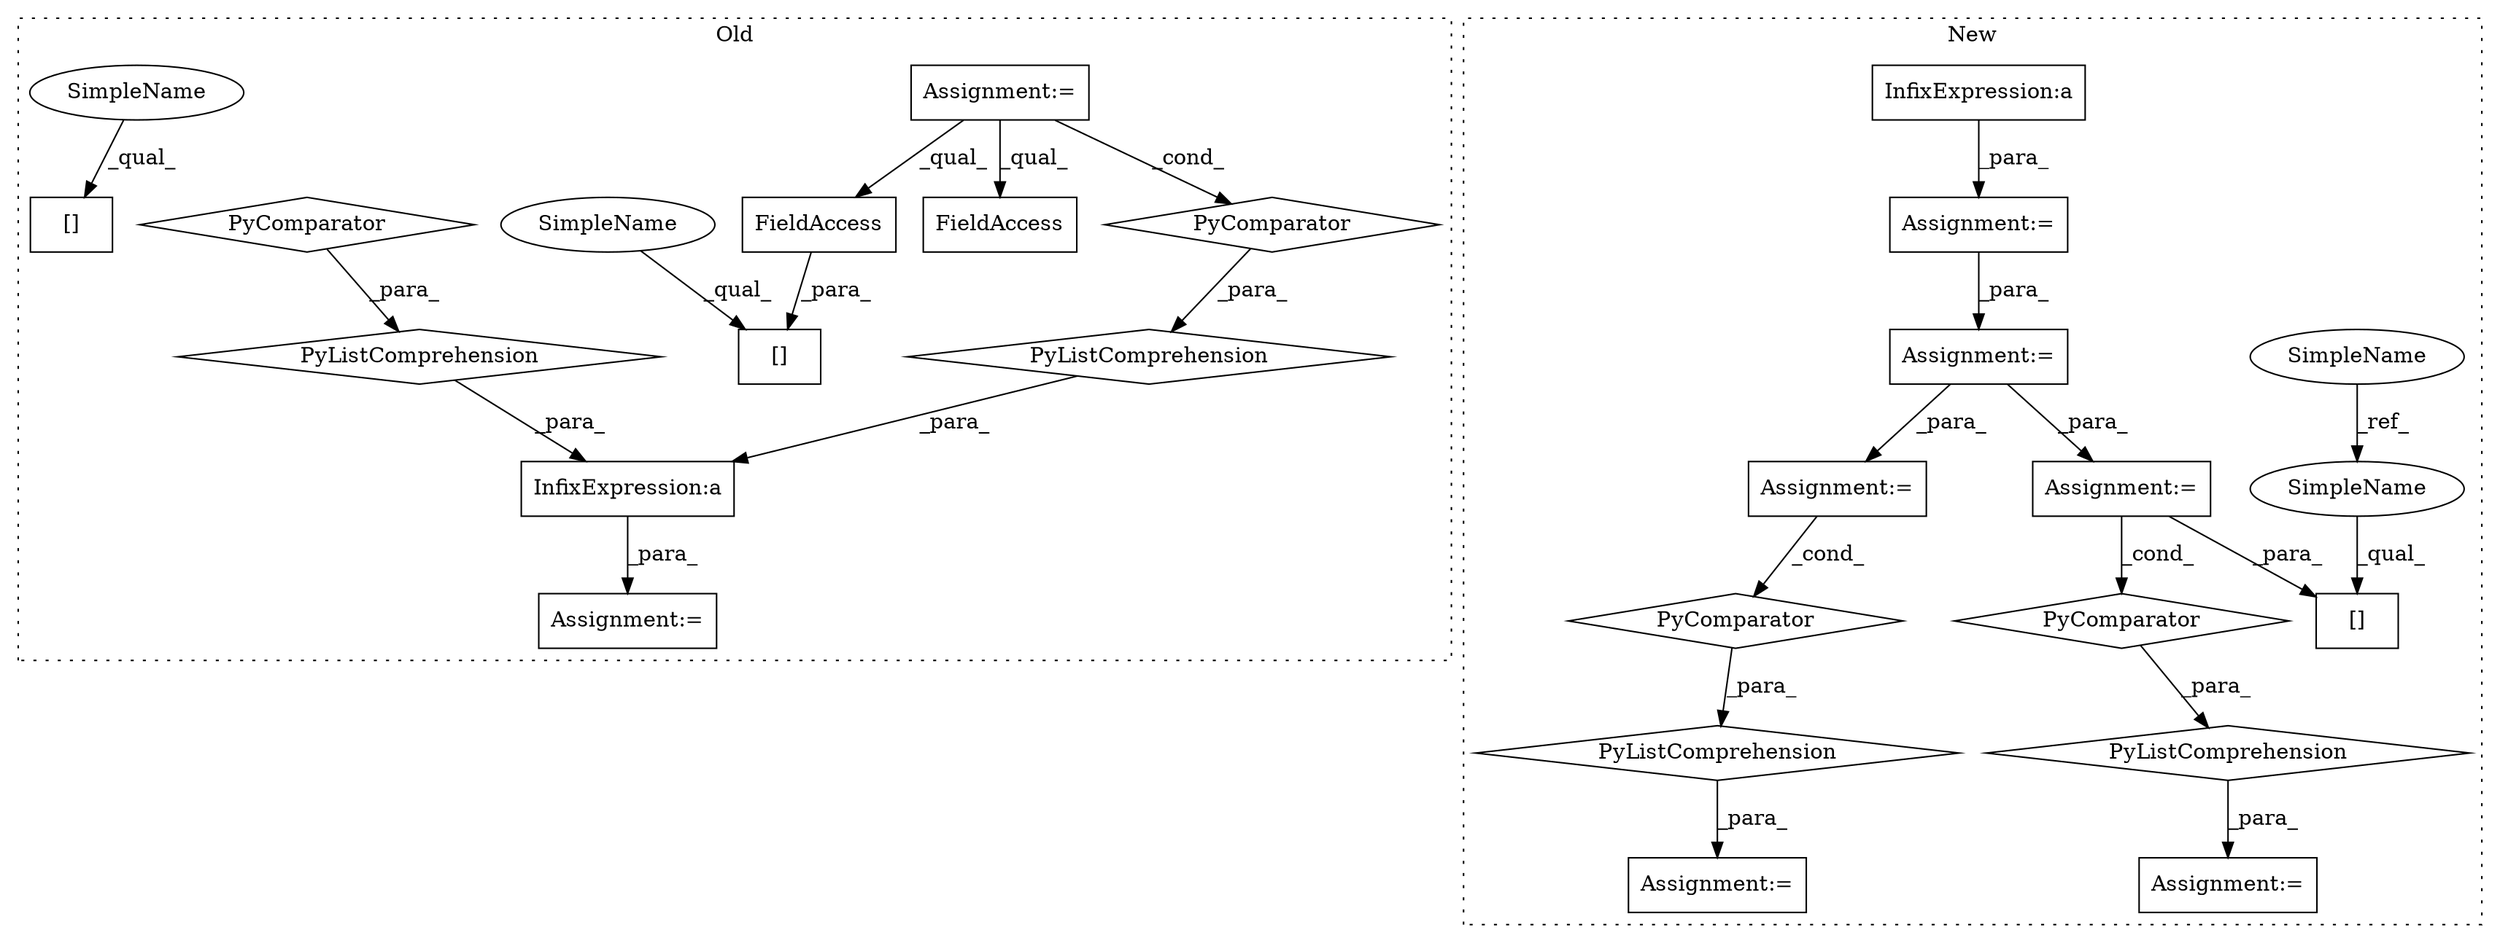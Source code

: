 digraph G {
subgraph cluster0 {
1 [label="PyComparator" a="113" s="2607" l="37" shape="diamond"];
5 [label="Assignment:=" a="7" s="1773" l="14" shape="box"];
6 [label="PyListComprehension" a="109" s="2513" l="139" shape="diamond"];
7 [label="Assignment:=" a="7" s="2335" l="1" shape="box"];
11 [label="FieldAccess" a="22" s="2182" l="9" shape="box"];
12 [label="FieldAccess" a="22" s="2518" l="9" shape="box"];
13 [label="InfixExpression:a" a="27" s="2503" l="10" shape="box"];
15 [label="[]" a="2" s="2176,2191" l="6,1" shape="box"];
18 [label="[]" a="2" s="2012,2027" l="6,1" shape="box"];
23 [label="PyListComprehension" a="109" s="2350" l="153" shape="diamond"];
24 [label="PyComparator" a="113" s="2457" l="38" shape="diamond"];
26 [label="SimpleName" a="42" s="2176" l="5" shape="ellipse"];
27 [label="SimpleName" a="42" s="2012" l="5" shape="ellipse"];
label = "Old";
style="dotted";
}
subgraph cluster1 {
2 [label="PyListComprehension" a="109" s="2433" l="122" shape="diamond"];
3 [label="PyComparator" a="113" s="2508" l="39" shape="diamond"];
4 [label="Assignment:=" a="7" s="2508" l="39" shape="box"];
8 [label="Assignment:=" a="7" s="2419" l="14" shape="box"];
9 [label="Assignment:=" a="7" s="2258" l="1" shape="box"];
10 [label="Assignment:=" a="7" s="2154" l="1" shape="box"];
14 [label="InfixExpression:a" a="27" s="1992" l="10" shape="box"];
16 [label="[]" a="2" s="2433,2443" l="6,1" shape="box"];
17 [label="SimpleName" a="42" s="960" l="5" shape="ellipse"];
19 [label="Assignment:=" a="7" s="2573" l="14" shape="box"];
20 [label="PyListComprehension" a="109" s="2587" l="121" shape="diamond"];
21 [label="PyComparator" a="113" s="2661" l="39" shape="diamond"];
22 [label="Assignment:=" a="7" s="2661" l="39" shape="box"];
25 [label="SimpleName" a="42" s="2433" l="5" shape="ellipse"];
label = "New";
style="dotted";
}
1 -> 6 [label="_para_"];
2 -> 8 [label="_para_"];
3 -> 2 [label="_para_"];
4 -> 16 [label="_para_"];
4 -> 3 [label="_cond_"];
5 -> 1 [label="_cond_"];
5 -> 11 [label="_qual_"];
5 -> 12 [label="_qual_"];
6 -> 13 [label="_para_"];
9 -> 22 [label="_para_"];
9 -> 4 [label="_para_"];
10 -> 9 [label="_para_"];
11 -> 15 [label="_para_"];
13 -> 7 [label="_para_"];
14 -> 10 [label="_para_"];
17 -> 25 [label="_ref_"];
20 -> 19 [label="_para_"];
21 -> 20 [label="_para_"];
22 -> 21 [label="_cond_"];
23 -> 13 [label="_para_"];
24 -> 23 [label="_para_"];
25 -> 16 [label="_qual_"];
26 -> 15 [label="_qual_"];
27 -> 18 [label="_qual_"];
}